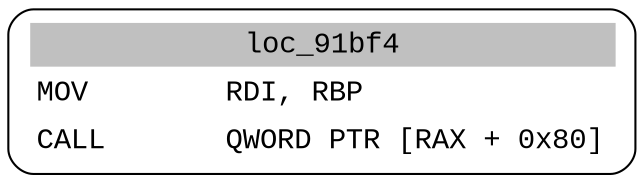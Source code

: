 digraph asm_graph {
1941 [
shape="Mrecord" fontname="Courier New"label =<<table border="0" cellborder="0" cellpadding="3"><tr><td align="center" colspan="2" bgcolor="grey">loc_91bf4</td></tr><tr><td align="left">MOV        RDI, RBP</td></tr><tr><td align="left">CALL       QWORD PTR [RAX + 0x80]</td></tr></table>> ];
}